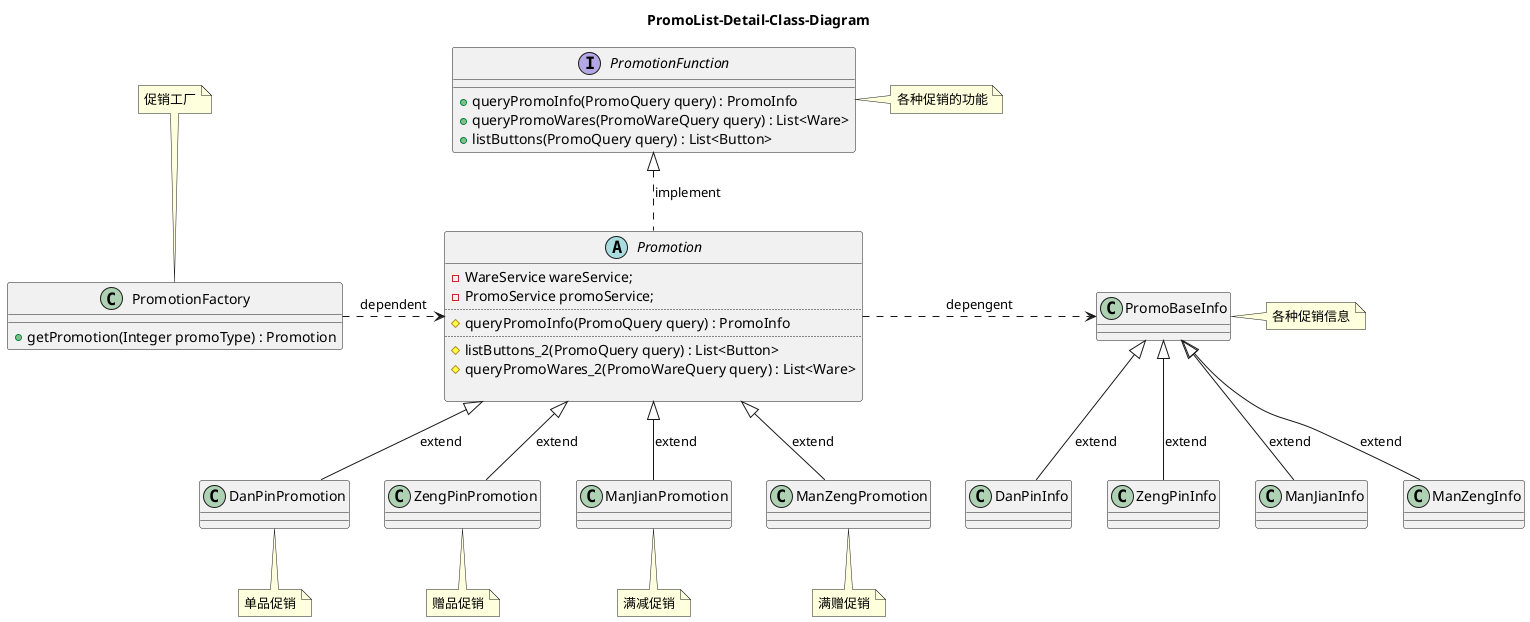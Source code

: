 @startuml
title PromoList-Detail-Class-Diagram
scale 1

interface PromotionFunction {
    +queryPromoInfo(PromoQuery query) : PromoInfo
    +queryPromoWares(PromoWareQuery query) : List<Ware>
    +listButtons(PromoQuery query) : List<Button>
}

abstract class Promotion {
    -WareService wareService;
    -PromoService promoService;
    ..
    #queryPromoInfo(PromoQuery query) : PromoInfo
    ..
    #listButtons_2(PromoQuery query) : List<Button>
    #queryPromoWares_2(PromoWareQuery query) : List<Ware>

}

class DanPinPromotion
class ZengPinPromotion
class ManJianPromotion
class ManZengPromotion

class PromotionFactory {
    +getPromotion(Integer promoType) : Promotion
}

PromotionFunction <|.. Promotion : implement

Promotion <|-- DanPinPromotion : extend
Promotion <|-- ZengPinPromotion : extend
Promotion <|-- ManJianPromotion : extend
Promotion <|-- ManZengPromotion : extend

PromotionFactory .right.> Promotion : dependent

class PromoBaseInfo
class DanPinInfo
class ZengPinInfo
class ManJianInfo
class ManZengInfo


Promotion .right.> PromoBaseInfo : depengent
DanPinInfo -up-|> PromoBaseInfo : extend
ZengPinInfo -up-|> PromoBaseInfo : extend
ManJianInfo -up-|> PromoBaseInfo : extend
ManZengInfo -up-|> PromoBaseInfo : extend

note top of PromotionFactory : 促销工厂
note bottom of DanPinPromotion : 单品促销
note bottom of ZengPinPromotion : 赠品促销
note bottom of ManJianPromotion : 满减促销
note bottom of ManZengPromotion : 满赠促销
note right of PromoBaseInfo : 各种促销信息
note right of PromotionFunction : 各种促销的功能


@enduml
